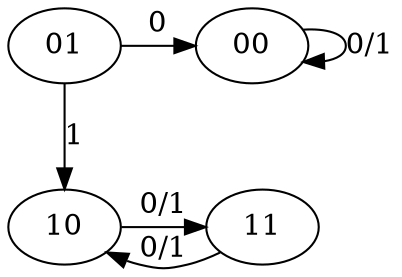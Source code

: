 digraph 43 {
        00->00[label="0/1"];
        01->00[label="0"];
        01->10[label="1"];
        10->11[label="0/1"];
        11->10[label="0/1"];
        {rank=same; 00 01};
        {rank=same; 10 11}
}
